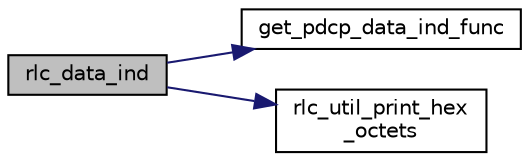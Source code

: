 digraph "rlc_data_ind"
{
 // LATEX_PDF_SIZE
  edge [fontname="Helvetica",fontsize="10",labelfontname="Helvetica",labelfontsize="10"];
  node [fontname="Helvetica",fontsize="10",shape=record];
  rankdir="LR";
  Node1 [label="rlc_data_ind",height=0.2,width=0.4,color="black", fillcolor="grey75", style="filled", fontcolor="black",tooltip="Interface with higher layers, route SDUs coming from RLC protocol instances to upper layer instance."];
  Node1 -> Node2 [color="midnightblue",fontsize="10",style="solid",fontname="Helvetica"];
  Node2 [label="get_pdcp_data_ind_func",height=0.2,width=0.4,color="black", fillcolor="white", style="filled",URL="$group____pdcp.html#ga2e06db776bf03678ebd05189a1635ee3",tooltip=" "];
  Node1 -> Node3 [color="midnightblue",fontsize="10",style="solid",fontname="Helvetica"];
  Node3 [label="rlc_util_print_hex\l_octets",height=0.2,width=0.4,color="black", fillcolor="white", style="filled",URL="$group__em.html#ga9080083e27a8fc3d61451b6d4d7c8f3b",tooltip=" "];
}
